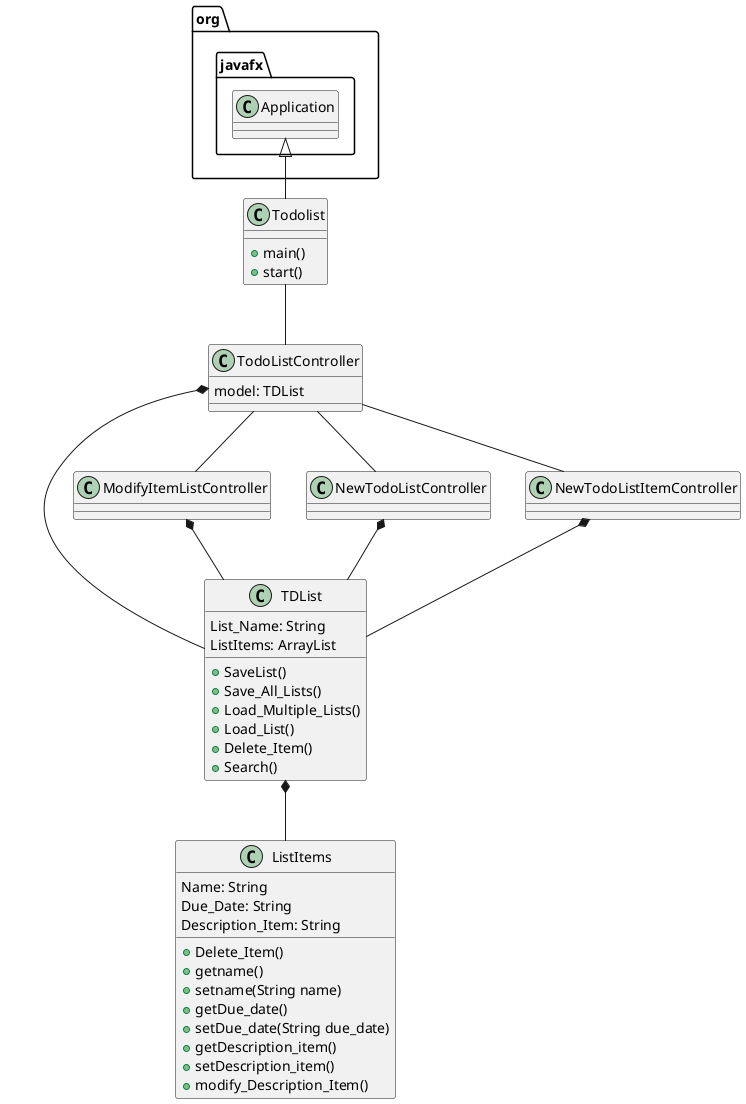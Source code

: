 @startuml
'https://plantuml.com/sequence-diagram
class Todolist{
+main()
+start()
}
class TodoListController{
model: TDList
'GUI functions'
}

class TDList{
List_Name: String
ListItems: ArrayList
+SaveList()
+Save_All_Lists()
+Load_Multiple_Lists()
+Load_List()
+Delete_Item()
+Search()



}
class ListItems{
Name: String
Due_Date: String
Description_Item: String
+Delete_Item()
+getname()
+setname(String name)
+getDue_date()
+setDue_date(String due_date)
+getDescription_item()
+setDescription_item()
+modify_Description_Item()

}


class ModifyItemListController{



}

class NewTodoListController{



}

class NewTodoListItemController{
}



org.javafx.Application <|-- Todolist
Todolist -- TodoListController
TodoListController *-- TDList
ModifyItemListController *-- TDList
NewTodoListController *-- TDList
NewTodoListItemController *-- TDList

TDList *-- ListItems
TodoListController --ModifyItemListController
TodoListController -- NewTodoListItemController
TodoListController --  NewTodoListController


@enduml